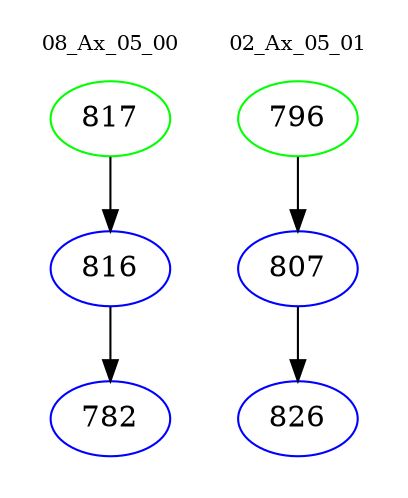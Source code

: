 digraph{
subgraph cluster_0 {
color = white
label = "08_Ax_05_00";
fontsize=10;
T0_817 [label="817", color="green"]
T0_817 -> T0_816 [color="black"]
T0_816 [label="816", color="blue"]
T0_816 -> T0_782 [color="black"]
T0_782 [label="782", color="blue"]
}
subgraph cluster_1 {
color = white
label = "02_Ax_05_01";
fontsize=10;
T1_796 [label="796", color="green"]
T1_796 -> T1_807 [color="black"]
T1_807 [label="807", color="blue"]
T1_807 -> T1_826 [color="black"]
T1_826 [label="826", color="blue"]
}
}
